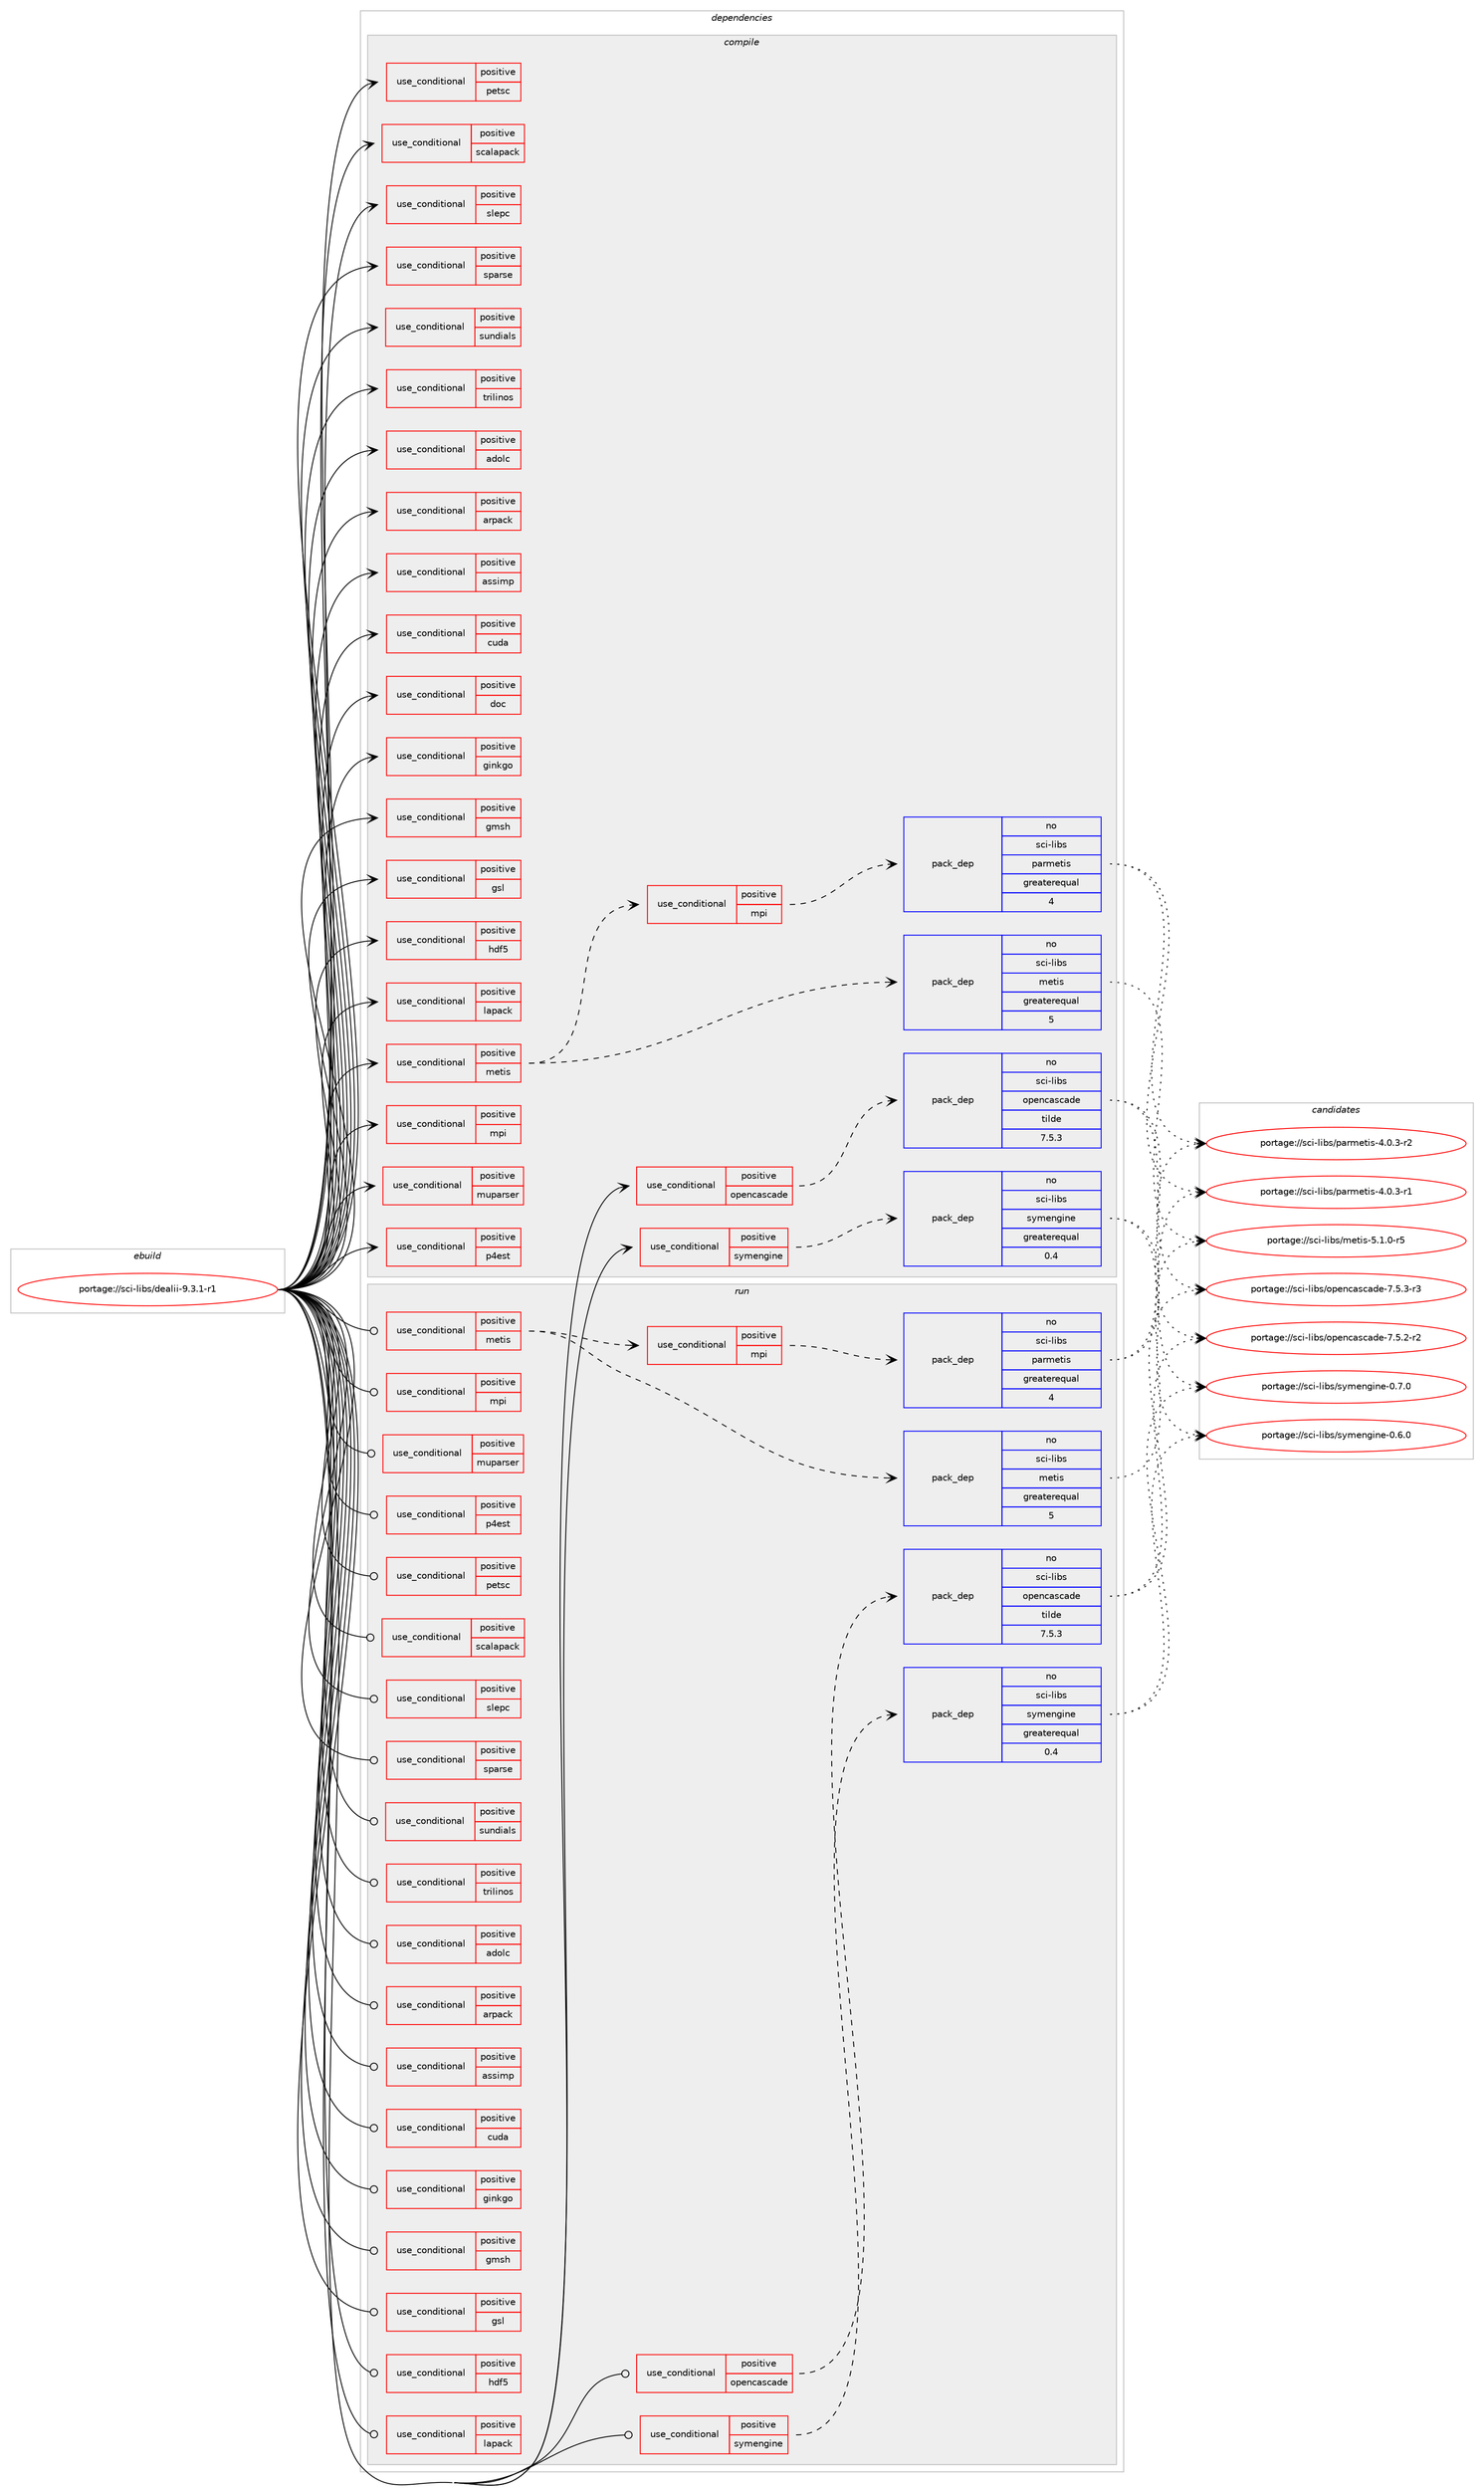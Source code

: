 digraph prolog {

# *************
# Graph options
# *************

newrank=true;
concentrate=true;
compound=true;
graph [rankdir=LR,fontname=Helvetica,fontsize=10,ranksep=1.5];#, ranksep=2.5, nodesep=0.2];
edge  [arrowhead=vee];
node  [fontname=Helvetica,fontsize=10];

# **********
# The ebuild
# **********

subgraph cluster_leftcol {
color=gray;
rank=same;
label=<<i>ebuild</i>>;
id [label="portage://sci-libs/dealii-9.3.1-r1", color=red, width=4, href="../sci-libs/dealii-9.3.1-r1.svg"];
}

# ****************
# The dependencies
# ****************

subgraph cluster_midcol {
color=gray;
label=<<i>dependencies</i>>;
subgraph cluster_compile {
fillcolor="#eeeeee";
style=filled;
label=<<i>compile</i>>;
subgraph cond73 {
dependency153 [label=<<TABLE BORDER="0" CELLBORDER="1" CELLSPACING="0" CELLPADDING="4"><TR><TD ROWSPAN="3" CELLPADDING="10">use_conditional</TD></TR><TR><TD>positive</TD></TR><TR><TD>adolc</TD></TR></TABLE>>, shape=none, color=red];
# *** BEGIN UNKNOWN DEPENDENCY TYPE (TODO) ***
# dependency153 -> package_dependency(portage://sci-libs/dealii-9.3.1-r1,install,no,sci-libs,adolc,none,[,,],[],[])
# *** END UNKNOWN DEPENDENCY TYPE (TODO) ***

}
id:e -> dependency153:w [weight=20,style="solid",arrowhead="vee"];
subgraph cond74 {
dependency154 [label=<<TABLE BORDER="0" CELLBORDER="1" CELLSPACING="0" CELLPADDING="4"><TR><TD ROWSPAN="3" CELLPADDING="10">use_conditional</TD></TR><TR><TD>positive</TD></TR><TR><TD>arpack</TD></TR></TABLE>>, shape=none, color=red];
# *** BEGIN UNKNOWN DEPENDENCY TYPE (TODO) ***
# dependency154 -> package_dependency(portage://sci-libs/dealii-9.3.1-r1,install,no,sci-libs,arpack,none,[,,],[],[use(equal(mpi),none)])
# *** END UNKNOWN DEPENDENCY TYPE (TODO) ***

}
id:e -> dependency154:w [weight=20,style="solid",arrowhead="vee"];
subgraph cond75 {
dependency155 [label=<<TABLE BORDER="0" CELLBORDER="1" CELLSPACING="0" CELLPADDING="4"><TR><TD ROWSPAN="3" CELLPADDING="10">use_conditional</TD></TR><TR><TD>positive</TD></TR><TR><TD>assimp</TD></TR></TABLE>>, shape=none, color=red];
# *** BEGIN UNKNOWN DEPENDENCY TYPE (TODO) ***
# dependency155 -> package_dependency(portage://sci-libs/dealii-9.3.1-r1,install,no,media-libs,assimp,none,[,,],[],[])
# *** END UNKNOWN DEPENDENCY TYPE (TODO) ***

}
id:e -> dependency155:w [weight=20,style="solid",arrowhead="vee"];
subgraph cond76 {
dependency156 [label=<<TABLE BORDER="0" CELLBORDER="1" CELLSPACING="0" CELLPADDING="4"><TR><TD ROWSPAN="3" CELLPADDING="10">use_conditional</TD></TR><TR><TD>positive</TD></TR><TR><TD>cuda</TD></TR></TABLE>>, shape=none, color=red];
# *** BEGIN UNKNOWN DEPENDENCY TYPE (TODO) ***
# dependency156 -> package_dependency(portage://sci-libs/dealii-9.3.1-r1,install,no,dev-util,nvidia-cuda-sdk,none,[,,],[],[])
# *** END UNKNOWN DEPENDENCY TYPE (TODO) ***

}
id:e -> dependency156:w [weight=20,style="solid",arrowhead="vee"];
subgraph cond77 {
dependency157 [label=<<TABLE BORDER="0" CELLBORDER="1" CELLSPACING="0" CELLPADDING="4"><TR><TD ROWSPAN="3" CELLPADDING="10">use_conditional</TD></TR><TR><TD>positive</TD></TR><TR><TD>doc</TD></TR></TABLE>>, shape=none, color=red];
# *** BEGIN UNKNOWN DEPENDENCY TYPE (TODO) ***
# dependency157 -> package_dependency(portage://sci-libs/dealii-9.3.1-r1,install,no,app-doc,doxygen,none,[,,],[],[use(enable(dot),none)])
# *** END UNKNOWN DEPENDENCY TYPE (TODO) ***

# *** BEGIN UNKNOWN DEPENDENCY TYPE (TODO) ***
# dependency157 -> package_dependency(portage://sci-libs/dealii-9.3.1-r1,install,no,dev-lang,perl,none,[,,],[],[])
# *** END UNKNOWN DEPENDENCY TYPE (TODO) ***

}
id:e -> dependency157:w [weight=20,style="solid",arrowhead="vee"];
subgraph cond78 {
dependency158 [label=<<TABLE BORDER="0" CELLBORDER="1" CELLSPACING="0" CELLPADDING="4"><TR><TD ROWSPAN="3" CELLPADDING="10">use_conditional</TD></TR><TR><TD>positive</TD></TR><TR><TD>ginkgo</TD></TR></TABLE>>, shape=none, color=red];
# *** BEGIN UNKNOWN DEPENDENCY TYPE (TODO) ***
# dependency158 -> package_dependency(portage://sci-libs/dealii-9.3.1-r1,install,no,sci-libs,ginkgo,none,[,,],[],[])
# *** END UNKNOWN DEPENDENCY TYPE (TODO) ***

}
id:e -> dependency158:w [weight=20,style="solid",arrowhead="vee"];
subgraph cond79 {
dependency159 [label=<<TABLE BORDER="0" CELLBORDER="1" CELLSPACING="0" CELLPADDING="4"><TR><TD ROWSPAN="3" CELLPADDING="10">use_conditional</TD></TR><TR><TD>positive</TD></TR><TR><TD>gmsh</TD></TR></TABLE>>, shape=none, color=red];
# *** BEGIN UNKNOWN DEPENDENCY TYPE (TODO) ***
# dependency159 -> package_dependency(portage://sci-libs/dealii-9.3.1-r1,install,no,sci-libs,gmsh,none,[,,],[],[])
# *** END UNKNOWN DEPENDENCY TYPE (TODO) ***

}
id:e -> dependency159:w [weight=20,style="solid",arrowhead="vee"];
subgraph cond80 {
dependency160 [label=<<TABLE BORDER="0" CELLBORDER="1" CELLSPACING="0" CELLPADDING="4"><TR><TD ROWSPAN="3" CELLPADDING="10">use_conditional</TD></TR><TR><TD>positive</TD></TR><TR><TD>gsl</TD></TR></TABLE>>, shape=none, color=red];
# *** BEGIN UNKNOWN DEPENDENCY TYPE (TODO) ***
# dependency160 -> package_dependency(portage://sci-libs/dealii-9.3.1-r1,install,no,sci-libs,gsl,none,[,,],any_same_slot,[])
# *** END UNKNOWN DEPENDENCY TYPE (TODO) ***

}
id:e -> dependency160:w [weight=20,style="solid",arrowhead="vee"];
subgraph cond81 {
dependency161 [label=<<TABLE BORDER="0" CELLBORDER="1" CELLSPACING="0" CELLPADDING="4"><TR><TD ROWSPAN="3" CELLPADDING="10">use_conditional</TD></TR><TR><TD>positive</TD></TR><TR><TD>hdf5</TD></TR></TABLE>>, shape=none, color=red];
# *** BEGIN UNKNOWN DEPENDENCY TYPE (TODO) ***
# dependency161 -> package_dependency(portage://sci-libs/dealii-9.3.1-r1,install,no,sci-libs,hdf5,none,[,,],[],[use(equal(mpi),none)])
# *** END UNKNOWN DEPENDENCY TYPE (TODO) ***

}
id:e -> dependency161:w [weight=20,style="solid",arrowhead="vee"];
subgraph cond82 {
dependency162 [label=<<TABLE BORDER="0" CELLBORDER="1" CELLSPACING="0" CELLPADDING="4"><TR><TD ROWSPAN="3" CELLPADDING="10">use_conditional</TD></TR><TR><TD>positive</TD></TR><TR><TD>lapack</TD></TR></TABLE>>, shape=none, color=red];
# *** BEGIN UNKNOWN DEPENDENCY TYPE (TODO) ***
# dependency162 -> package_dependency(portage://sci-libs/dealii-9.3.1-r1,install,no,virtual,lapack,none,[,,],[],[])
# *** END UNKNOWN DEPENDENCY TYPE (TODO) ***

}
id:e -> dependency162:w [weight=20,style="solid",arrowhead="vee"];
subgraph cond83 {
dependency163 [label=<<TABLE BORDER="0" CELLBORDER="1" CELLSPACING="0" CELLPADDING="4"><TR><TD ROWSPAN="3" CELLPADDING="10">use_conditional</TD></TR><TR><TD>positive</TD></TR><TR><TD>metis</TD></TR></TABLE>>, shape=none, color=red];
subgraph pack80 {
dependency164 [label=<<TABLE BORDER="0" CELLBORDER="1" CELLSPACING="0" CELLPADDING="4" WIDTH="220"><TR><TD ROWSPAN="6" CELLPADDING="30">pack_dep</TD></TR><TR><TD WIDTH="110">no</TD></TR><TR><TD>sci-libs</TD></TR><TR><TD>metis</TD></TR><TR><TD>greaterequal</TD></TR><TR><TD>5</TD></TR></TABLE>>, shape=none, color=blue];
}
dependency163:e -> dependency164:w [weight=20,style="dashed",arrowhead="vee"];
subgraph cond84 {
dependency165 [label=<<TABLE BORDER="0" CELLBORDER="1" CELLSPACING="0" CELLPADDING="4"><TR><TD ROWSPAN="3" CELLPADDING="10">use_conditional</TD></TR><TR><TD>positive</TD></TR><TR><TD>mpi</TD></TR></TABLE>>, shape=none, color=red];
subgraph pack81 {
dependency166 [label=<<TABLE BORDER="0" CELLBORDER="1" CELLSPACING="0" CELLPADDING="4" WIDTH="220"><TR><TD ROWSPAN="6" CELLPADDING="30">pack_dep</TD></TR><TR><TD WIDTH="110">no</TD></TR><TR><TD>sci-libs</TD></TR><TR><TD>parmetis</TD></TR><TR><TD>greaterequal</TD></TR><TR><TD>4</TD></TR></TABLE>>, shape=none, color=blue];
}
dependency165:e -> dependency166:w [weight=20,style="dashed",arrowhead="vee"];
}
dependency163:e -> dependency165:w [weight=20,style="dashed",arrowhead="vee"];
}
id:e -> dependency163:w [weight=20,style="solid",arrowhead="vee"];
subgraph cond85 {
dependency167 [label=<<TABLE BORDER="0" CELLBORDER="1" CELLSPACING="0" CELLPADDING="4"><TR><TD ROWSPAN="3" CELLPADDING="10">use_conditional</TD></TR><TR><TD>positive</TD></TR><TR><TD>mpi</TD></TR></TABLE>>, shape=none, color=red];
# *** BEGIN UNKNOWN DEPENDENCY TYPE (TODO) ***
# dependency167 -> package_dependency(portage://sci-libs/dealii-9.3.1-r1,install,no,virtual,mpi,none,[,,],[],[use(enable(cxx),none)])
# *** END UNKNOWN DEPENDENCY TYPE (TODO) ***

}
id:e -> dependency167:w [weight=20,style="solid",arrowhead="vee"];
subgraph cond86 {
dependency168 [label=<<TABLE BORDER="0" CELLBORDER="1" CELLSPACING="0" CELLPADDING="4"><TR><TD ROWSPAN="3" CELLPADDING="10">use_conditional</TD></TR><TR><TD>positive</TD></TR><TR><TD>muparser</TD></TR></TABLE>>, shape=none, color=red];
# *** BEGIN UNKNOWN DEPENDENCY TYPE (TODO) ***
# dependency168 -> package_dependency(portage://sci-libs/dealii-9.3.1-r1,install,no,dev-cpp,muParser,none,[,,],[],[])
# *** END UNKNOWN DEPENDENCY TYPE (TODO) ***

}
id:e -> dependency168:w [weight=20,style="solid",arrowhead="vee"];
subgraph cond87 {
dependency169 [label=<<TABLE BORDER="0" CELLBORDER="1" CELLSPACING="0" CELLPADDING="4"><TR><TD ROWSPAN="3" CELLPADDING="10">use_conditional</TD></TR><TR><TD>positive</TD></TR><TR><TD>opencascade</TD></TR></TABLE>>, shape=none, color=red];
subgraph pack82 {
dependency170 [label=<<TABLE BORDER="0" CELLBORDER="1" CELLSPACING="0" CELLPADDING="4" WIDTH="220"><TR><TD ROWSPAN="6" CELLPADDING="30">pack_dep</TD></TR><TR><TD WIDTH="110">no</TD></TR><TR><TD>sci-libs</TD></TR><TR><TD>opencascade</TD></TR><TR><TD>tilde</TD></TR><TR><TD>7.5.3</TD></TR></TABLE>>, shape=none, color=blue];
}
dependency169:e -> dependency170:w [weight=20,style="dashed",arrowhead="vee"];
}
id:e -> dependency169:w [weight=20,style="solid",arrowhead="vee"];
subgraph cond88 {
dependency171 [label=<<TABLE BORDER="0" CELLBORDER="1" CELLSPACING="0" CELLPADDING="4"><TR><TD ROWSPAN="3" CELLPADDING="10">use_conditional</TD></TR><TR><TD>positive</TD></TR><TR><TD>p4est</TD></TR></TABLE>>, shape=none, color=red];
# *** BEGIN UNKNOWN DEPENDENCY TYPE (TODO) ***
# dependency171 -> package_dependency(portage://sci-libs/dealii-9.3.1-r1,install,no,sci-libs,p4est,none,[,,],[],[use(enable(mpi),none)])
# *** END UNKNOWN DEPENDENCY TYPE (TODO) ***

}
id:e -> dependency171:w [weight=20,style="solid",arrowhead="vee"];
subgraph cond89 {
dependency172 [label=<<TABLE BORDER="0" CELLBORDER="1" CELLSPACING="0" CELLPADDING="4"><TR><TD ROWSPAN="3" CELLPADDING="10">use_conditional</TD></TR><TR><TD>positive</TD></TR><TR><TD>petsc</TD></TR></TABLE>>, shape=none, color=red];
# *** BEGIN UNKNOWN DEPENDENCY TYPE (TODO) ***
# dependency172 -> package_dependency(portage://sci-libs/dealii-9.3.1-r1,install,no,sci-mathematics,petsc,none,[,,],[],[use(equal(mpi),none)])
# *** END UNKNOWN DEPENDENCY TYPE (TODO) ***

}
id:e -> dependency172:w [weight=20,style="solid",arrowhead="vee"];
subgraph cond90 {
dependency173 [label=<<TABLE BORDER="0" CELLBORDER="1" CELLSPACING="0" CELLPADDING="4"><TR><TD ROWSPAN="3" CELLPADDING="10">use_conditional</TD></TR><TR><TD>positive</TD></TR><TR><TD>scalapack</TD></TR></TABLE>>, shape=none, color=red];
# *** BEGIN UNKNOWN DEPENDENCY TYPE (TODO) ***
# dependency173 -> package_dependency(portage://sci-libs/dealii-9.3.1-r1,install,no,sci-libs,scalapack,none,[,,],[],[])
# *** END UNKNOWN DEPENDENCY TYPE (TODO) ***

}
id:e -> dependency173:w [weight=20,style="solid",arrowhead="vee"];
subgraph cond91 {
dependency174 [label=<<TABLE BORDER="0" CELLBORDER="1" CELLSPACING="0" CELLPADDING="4"><TR><TD ROWSPAN="3" CELLPADDING="10">use_conditional</TD></TR><TR><TD>positive</TD></TR><TR><TD>slepc</TD></TR></TABLE>>, shape=none, color=red];
# *** BEGIN UNKNOWN DEPENDENCY TYPE (TODO) ***
# dependency174 -> package_dependency(portage://sci-libs/dealii-9.3.1-r1,install,no,sci-mathematics,slepc,none,[,,],[],[use(equal(mpi),none)])
# *** END UNKNOWN DEPENDENCY TYPE (TODO) ***

}
id:e -> dependency174:w [weight=20,style="solid",arrowhead="vee"];
subgraph cond92 {
dependency175 [label=<<TABLE BORDER="0" CELLBORDER="1" CELLSPACING="0" CELLPADDING="4"><TR><TD ROWSPAN="3" CELLPADDING="10">use_conditional</TD></TR><TR><TD>positive</TD></TR><TR><TD>sparse</TD></TR></TABLE>>, shape=none, color=red];
# *** BEGIN UNKNOWN DEPENDENCY TYPE (TODO) ***
# dependency175 -> package_dependency(portage://sci-libs/dealii-9.3.1-r1,install,no,sci-libs,umfpack,none,[,,],[],[])
# *** END UNKNOWN DEPENDENCY TYPE (TODO) ***

}
id:e -> dependency175:w [weight=20,style="solid",arrowhead="vee"];
subgraph cond93 {
dependency176 [label=<<TABLE BORDER="0" CELLBORDER="1" CELLSPACING="0" CELLPADDING="4"><TR><TD ROWSPAN="3" CELLPADDING="10">use_conditional</TD></TR><TR><TD>positive</TD></TR><TR><TD>sundials</TD></TR></TABLE>>, shape=none, color=red];
# *** BEGIN UNKNOWN DEPENDENCY TYPE (TODO) ***
# dependency176 -> package_dependency(portage://sci-libs/dealii-9.3.1-r1,install,no,sci-libs,sundials,none,[,,],any_same_slot,[])
# *** END UNKNOWN DEPENDENCY TYPE (TODO) ***

}
id:e -> dependency176:w [weight=20,style="solid",arrowhead="vee"];
subgraph cond94 {
dependency177 [label=<<TABLE BORDER="0" CELLBORDER="1" CELLSPACING="0" CELLPADDING="4"><TR><TD ROWSPAN="3" CELLPADDING="10">use_conditional</TD></TR><TR><TD>positive</TD></TR><TR><TD>symengine</TD></TR></TABLE>>, shape=none, color=red];
subgraph pack83 {
dependency178 [label=<<TABLE BORDER="0" CELLBORDER="1" CELLSPACING="0" CELLPADDING="4" WIDTH="220"><TR><TD ROWSPAN="6" CELLPADDING="30">pack_dep</TD></TR><TR><TD WIDTH="110">no</TD></TR><TR><TD>sci-libs</TD></TR><TR><TD>symengine</TD></TR><TR><TD>greaterequal</TD></TR><TR><TD>0.4</TD></TR></TABLE>>, shape=none, color=blue];
}
dependency177:e -> dependency178:w [weight=20,style="dashed",arrowhead="vee"];
}
id:e -> dependency177:w [weight=20,style="solid",arrowhead="vee"];
subgraph cond95 {
dependency179 [label=<<TABLE BORDER="0" CELLBORDER="1" CELLSPACING="0" CELLPADDING="4"><TR><TD ROWSPAN="3" CELLPADDING="10">use_conditional</TD></TR><TR><TD>positive</TD></TR><TR><TD>trilinos</TD></TR></TABLE>>, shape=none, color=red];
# *** BEGIN UNKNOWN DEPENDENCY TYPE (TODO) ***
# dependency179 -> package_dependency(portage://sci-libs/dealii-9.3.1-r1,install,no,sci-libs,trilinos,none,[,,],[],[])
# *** END UNKNOWN DEPENDENCY TYPE (TODO) ***

}
id:e -> dependency179:w [weight=20,style="solid",arrowhead="vee"];
# *** BEGIN UNKNOWN DEPENDENCY TYPE (TODO) ***
# id -> package_dependency(portage://sci-libs/dealii-9.3.1-r1,install,no,app-arch,bzip2,none,[,,],[],[])
# *** END UNKNOWN DEPENDENCY TYPE (TODO) ***

# *** BEGIN UNKNOWN DEPENDENCY TYPE (TODO) ***
# id -> package_dependency(portage://sci-libs/dealii-9.3.1-r1,install,no,dev-cpp,tbb,none,[,,],any_same_slot,[])
# *** END UNKNOWN DEPENDENCY TYPE (TODO) ***

# *** BEGIN UNKNOWN DEPENDENCY TYPE (TODO) ***
# id -> package_dependency(portage://sci-libs/dealii-9.3.1-r1,install,no,dev-libs,boost,none,[,,],any_same_slot,[])
# *** END UNKNOWN DEPENDENCY TYPE (TODO) ***

# *** BEGIN UNKNOWN DEPENDENCY TYPE (TODO) ***
# id -> package_dependency(portage://sci-libs/dealii-9.3.1-r1,install,no,sys-libs,zlib,none,[,,],[],[])
# *** END UNKNOWN DEPENDENCY TYPE (TODO) ***

# *** BEGIN UNKNOWN DEPENDENCY TYPE (TODO) ***
# id -> package_dependency(portage://sci-libs/dealii-9.3.1-r1,install,no,virtual,pkgconfig,none,[,,],[],[])
# *** END UNKNOWN DEPENDENCY TYPE (TODO) ***

}
subgraph cluster_compileandrun {
fillcolor="#eeeeee";
style=filled;
label=<<i>compile and run</i>>;
}
subgraph cluster_run {
fillcolor="#eeeeee";
style=filled;
label=<<i>run</i>>;
subgraph cond96 {
dependency180 [label=<<TABLE BORDER="0" CELLBORDER="1" CELLSPACING="0" CELLPADDING="4"><TR><TD ROWSPAN="3" CELLPADDING="10">use_conditional</TD></TR><TR><TD>positive</TD></TR><TR><TD>adolc</TD></TR></TABLE>>, shape=none, color=red];
# *** BEGIN UNKNOWN DEPENDENCY TYPE (TODO) ***
# dependency180 -> package_dependency(portage://sci-libs/dealii-9.3.1-r1,run,no,sci-libs,adolc,none,[,,],[],[])
# *** END UNKNOWN DEPENDENCY TYPE (TODO) ***

}
id:e -> dependency180:w [weight=20,style="solid",arrowhead="odot"];
subgraph cond97 {
dependency181 [label=<<TABLE BORDER="0" CELLBORDER="1" CELLSPACING="0" CELLPADDING="4"><TR><TD ROWSPAN="3" CELLPADDING="10">use_conditional</TD></TR><TR><TD>positive</TD></TR><TR><TD>arpack</TD></TR></TABLE>>, shape=none, color=red];
# *** BEGIN UNKNOWN DEPENDENCY TYPE (TODO) ***
# dependency181 -> package_dependency(portage://sci-libs/dealii-9.3.1-r1,run,no,sci-libs,arpack,none,[,,],[],[use(equal(mpi),none)])
# *** END UNKNOWN DEPENDENCY TYPE (TODO) ***

}
id:e -> dependency181:w [weight=20,style="solid",arrowhead="odot"];
subgraph cond98 {
dependency182 [label=<<TABLE BORDER="0" CELLBORDER="1" CELLSPACING="0" CELLPADDING="4"><TR><TD ROWSPAN="3" CELLPADDING="10">use_conditional</TD></TR><TR><TD>positive</TD></TR><TR><TD>assimp</TD></TR></TABLE>>, shape=none, color=red];
# *** BEGIN UNKNOWN DEPENDENCY TYPE (TODO) ***
# dependency182 -> package_dependency(portage://sci-libs/dealii-9.3.1-r1,run,no,media-libs,assimp,none,[,,],[],[])
# *** END UNKNOWN DEPENDENCY TYPE (TODO) ***

}
id:e -> dependency182:w [weight=20,style="solid",arrowhead="odot"];
subgraph cond99 {
dependency183 [label=<<TABLE BORDER="0" CELLBORDER="1" CELLSPACING="0" CELLPADDING="4"><TR><TD ROWSPAN="3" CELLPADDING="10">use_conditional</TD></TR><TR><TD>positive</TD></TR><TR><TD>cuda</TD></TR></TABLE>>, shape=none, color=red];
# *** BEGIN UNKNOWN DEPENDENCY TYPE (TODO) ***
# dependency183 -> package_dependency(portage://sci-libs/dealii-9.3.1-r1,run,no,dev-util,nvidia-cuda-sdk,none,[,,],[],[])
# *** END UNKNOWN DEPENDENCY TYPE (TODO) ***

}
id:e -> dependency183:w [weight=20,style="solid",arrowhead="odot"];
subgraph cond100 {
dependency184 [label=<<TABLE BORDER="0" CELLBORDER="1" CELLSPACING="0" CELLPADDING="4"><TR><TD ROWSPAN="3" CELLPADDING="10">use_conditional</TD></TR><TR><TD>positive</TD></TR><TR><TD>ginkgo</TD></TR></TABLE>>, shape=none, color=red];
# *** BEGIN UNKNOWN DEPENDENCY TYPE (TODO) ***
# dependency184 -> package_dependency(portage://sci-libs/dealii-9.3.1-r1,run,no,sci-libs,ginkgo,none,[,,],[],[])
# *** END UNKNOWN DEPENDENCY TYPE (TODO) ***

}
id:e -> dependency184:w [weight=20,style="solid",arrowhead="odot"];
subgraph cond101 {
dependency185 [label=<<TABLE BORDER="0" CELLBORDER="1" CELLSPACING="0" CELLPADDING="4"><TR><TD ROWSPAN="3" CELLPADDING="10">use_conditional</TD></TR><TR><TD>positive</TD></TR><TR><TD>gmsh</TD></TR></TABLE>>, shape=none, color=red];
# *** BEGIN UNKNOWN DEPENDENCY TYPE (TODO) ***
# dependency185 -> package_dependency(portage://sci-libs/dealii-9.3.1-r1,run,no,sci-libs,gmsh,none,[,,],[],[])
# *** END UNKNOWN DEPENDENCY TYPE (TODO) ***

}
id:e -> dependency185:w [weight=20,style="solid",arrowhead="odot"];
subgraph cond102 {
dependency186 [label=<<TABLE BORDER="0" CELLBORDER="1" CELLSPACING="0" CELLPADDING="4"><TR><TD ROWSPAN="3" CELLPADDING="10">use_conditional</TD></TR><TR><TD>positive</TD></TR><TR><TD>gsl</TD></TR></TABLE>>, shape=none, color=red];
# *** BEGIN UNKNOWN DEPENDENCY TYPE (TODO) ***
# dependency186 -> package_dependency(portage://sci-libs/dealii-9.3.1-r1,run,no,sci-libs,gsl,none,[,,],any_same_slot,[])
# *** END UNKNOWN DEPENDENCY TYPE (TODO) ***

}
id:e -> dependency186:w [weight=20,style="solid",arrowhead="odot"];
subgraph cond103 {
dependency187 [label=<<TABLE BORDER="0" CELLBORDER="1" CELLSPACING="0" CELLPADDING="4"><TR><TD ROWSPAN="3" CELLPADDING="10">use_conditional</TD></TR><TR><TD>positive</TD></TR><TR><TD>hdf5</TD></TR></TABLE>>, shape=none, color=red];
# *** BEGIN UNKNOWN DEPENDENCY TYPE (TODO) ***
# dependency187 -> package_dependency(portage://sci-libs/dealii-9.3.1-r1,run,no,sci-libs,hdf5,none,[,,],[],[use(equal(mpi),none)])
# *** END UNKNOWN DEPENDENCY TYPE (TODO) ***

}
id:e -> dependency187:w [weight=20,style="solid",arrowhead="odot"];
subgraph cond104 {
dependency188 [label=<<TABLE BORDER="0" CELLBORDER="1" CELLSPACING="0" CELLPADDING="4"><TR><TD ROWSPAN="3" CELLPADDING="10">use_conditional</TD></TR><TR><TD>positive</TD></TR><TR><TD>lapack</TD></TR></TABLE>>, shape=none, color=red];
# *** BEGIN UNKNOWN DEPENDENCY TYPE (TODO) ***
# dependency188 -> package_dependency(portage://sci-libs/dealii-9.3.1-r1,run,no,virtual,lapack,none,[,,],[],[])
# *** END UNKNOWN DEPENDENCY TYPE (TODO) ***

}
id:e -> dependency188:w [weight=20,style="solid",arrowhead="odot"];
subgraph cond105 {
dependency189 [label=<<TABLE BORDER="0" CELLBORDER="1" CELLSPACING="0" CELLPADDING="4"><TR><TD ROWSPAN="3" CELLPADDING="10">use_conditional</TD></TR><TR><TD>positive</TD></TR><TR><TD>metis</TD></TR></TABLE>>, shape=none, color=red];
subgraph pack84 {
dependency190 [label=<<TABLE BORDER="0" CELLBORDER="1" CELLSPACING="0" CELLPADDING="4" WIDTH="220"><TR><TD ROWSPAN="6" CELLPADDING="30">pack_dep</TD></TR><TR><TD WIDTH="110">no</TD></TR><TR><TD>sci-libs</TD></TR><TR><TD>metis</TD></TR><TR><TD>greaterequal</TD></TR><TR><TD>5</TD></TR></TABLE>>, shape=none, color=blue];
}
dependency189:e -> dependency190:w [weight=20,style="dashed",arrowhead="vee"];
subgraph cond106 {
dependency191 [label=<<TABLE BORDER="0" CELLBORDER="1" CELLSPACING="0" CELLPADDING="4"><TR><TD ROWSPAN="3" CELLPADDING="10">use_conditional</TD></TR><TR><TD>positive</TD></TR><TR><TD>mpi</TD></TR></TABLE>>, shape=none, color=red];
subgraph pack85 {
dependency192 [label=<<TABLE BORDER="0" CELLBORDER="1" CELLSPACING="0" CELLPADDING="4" WIDTH="220"><TR><TD ROWSPAN="6" CELLPADDING="30">pack_dep</TD></TR><TR><TD WIDTH="110">no</TD></TR><TR><TD>sci-libs</TD></TR><TR><TD>parmetis</TD></TR><TR><TD>greaterequal</TD></TR><TR><TD>4</TD></TR></TABLE>>, shape=none, color=blue];
}
dependency191:e -> dependency192:w [weight=20,style="dashed",arrowhead="vee"];
}
dependency189:e -> dependency191:w [weight=20,style="dashed",arrowhead="vee"];
}
id:e -> dependency189:w [weight=20,style="solid",arrowhead="odot"];
subgraph cond107 {
dependency193 [label=<<TABLE BORDER="0" CELLBORDER="1" CELLSPACING="0" CELLPADDING="4"><TR><TD ROWSPAN="3" CELLPADDING="10">use_conditional</TD></TR><TR><TD>positive</TD></TR><TR><TD>mpi</TD></TR></TABLE>>, shape=none, color=red];
# *** BEGIN UNKNOWN DEPENDENCY TYPE (TODO) ***
# dependency193 -> package_dependency(portage://sci-libs/dealii-9.3.1-r1,run,no,virtual,mpi,none,[,,],[],[use(enable(cxx),none)])
# *** END UNKNOWN DEPENDENCY TYPE (TODO) ***

}
id:e -> dependency193:w [weight=20,style="solid",arrowhead="odot"];
subgraph cond108 {
dependency194 [label=<<TABLE BORDER="0" CELLBORDER="1" CELLSPACING="0" CELLPADDING="4"><TR><TD ROWSPAN="3" CELLPADDING="10">use_conditional</TD></TR><TR><TD>positive</TD></TR><TR><TD>muparser</TD></TR></TABLE>>, shape=none, color=red];
# *** BEGIN UNKNOWN DEPENDENCY TYPE (TODO) ***
# dependency194 -> package_dependency(portage://sci-libs/dealii-9.3.1-r1,run,no,dev-cpp,muParser,none,[,,],[],[])
# *** END UNKNOWN DEPENDENCY TYPE (TODO) ***

}
id:e -> dependency194:w [weight=20,style="solid",arrowhead="odot"];
subgraph cond109 {
dependency195 [label=<<TABLE BORDER="0" CELLBORDER="1" CELLSPACING="0" CELLPADDING="4"><TR><TD ROWSPAN="3" CELLPADDING="10">use_conditional</TD></TR><TR><TD>positive</TD></TR><TR><TD>opencascade</TD></TR></TABLE>>, shape=none, color=red];
subgraph pack86 {
dependency196 [label=<<TABLE BORDER="0" CELLBORDER="1" CELLSPACING="0" CELLPADDING="4" WIDTH="220"><TR><TD ROWSPAN="6" CELLPADDING="30">pack_dep</TD></TR><TR><TD WIDTH="110">no</TD></TR><TR><TD>sci-libs</TD></TR><TR><TD>opencascade</TD></TR><TR><TD>tilde</TD></TR><TR><TD>7.5.3</TD></TR></TABLE>>, shape=none, color=blue];
}
dependency195:e -> dependency196:w [weight=20,style="dashed",arrowhead="vee"];
}
id:e -> dependency195:w [weight=20,style="solid",arrowhead="odot"];
subgraph cond110 {
dependency197 [label=<<TABLE BORDER="0" CELLBORDER="1" CELLSPACING="0" CELLPADDING="4"><TR><TD ROWSPAN="3" CELLPADDING="10">use_conditional</TD></TR><TR><TD>positive</TD></TR><TR><TD>p4est</TD></TR></TABLE>>, shape=none, color=red];
# *** BEGIN UNKNOWN DEPENDENCY TYPE (TODO) ***
# dependency197 -> package_dependency(portage://sci-libs/dealii-9.3.1-r1,run,no,sci-libs,p4est,none,[,,],[],[use(enable(mpi),none)])
# *** END UNKNOWN DEPENDENCY TYPE (TODO) ***

}
id:e -> dependency197:w [weight=20,style="solid",arrowhead="odot"];
subgraph cond111 {
dependency198 [label=<<TABLE BORDER="0" CELLBORDER="1" CELLSPACING="0" CELLPADDING="4"><TR><TD ROWSPAN="3" CELLPADDING="10">use_conditional</TD></TR><TR><TD>positive</TD></TR><TR><TD>petsc</TD></TR></TABLE>>, shape=none, color=red];
# *** BEGIN UNKNOWN DEPENDENCY TYPE (TODO) ***
# dependency198 -> package_dependency(portage://sci-libs/dealii-9.3.1-r1,run,no,sci-mathematics,petsc,none,[,,],[],[use(equal(mpi),none)])
# *** END UNKNOWN DEPENDENCY TYPE (TODO) ***

}
id:e -> dependency198:w [weight=20,style="solid",arrowhead="odot"];
subgraph cond112 {
dependency199 [label=<<TABLE BORDER="0" CELLBORDER="1" CELLSPACING="0" CELLPADDING="4"><TR><TD ROWSPAN="3" CELLPADDING="10">use_conditional</TD></TR><TR><TD>positive</TD></TR><TR><TD>scalapack</TD></TR></TABLE>>, shape=none, color=red];
# *** BEGIN UNKNOWN DEPENDENCY TYPE (TODO) ***
# dependency199 -> package_dependency(portage://sci-libs/dealii-9.3.1-r1,run,no,sci-libs,scalapack,none,[,,],[],[])
# *** END UNKNOWN DEPENDENCY TYPE (TODO) ***

}
id:e -> dependency199:w [weight=20,style="solid",arrowhead="odot"];
subgraph cond113 {
dependency200 [label=<<TABLE BORDER="0" CELLBORDER="1" CELLSPACING="0" CELLPADDING="4"><TR><TD ROWSPAN="3" CELLPADDING="10">use_conditional</TD></TR><TR><TD>positive</TD></TR><TR><TD>slepc</TD></TR></TABLE>>, shape=none, color=red];
# *** BEGIN UNKNOWN DEPENDENCY TYPE (TODO) ***
# dependency200 -> package_dependency(portage://sci-libs/dealii-9.3.1-r1,run,no,sci-mathematics,slepc,none,[,,],[],[use(equal(mpi),none)])
# *** END UNKNOWN DEPENDENCY TYPE (TODO) ***

}
id:e -> dependency200:w [weight=20,style="solid",arrowhead="odot"];
subgraph cond114 {
dependency201 [label=<<TABLE BORDER="0" CELLBORDER="1" CELLSPACING="0" CELLPADDING="4"><TR><TD ROWSPAN="3" CELLPADDING="10">use_conditional</TD></TR><TR><TD>positive</TD></TR><TR><TD>sparse</TD></TR></TABLE>>, shape=none, color=red];
# *** BEGIN UNKNOWN DEPENDENCY TYPE (TODO) ***
# dependency201 -> package_dependency(portage://sci-libs/dealii-9.3.1-r1,run,no,sci-libs,umfpack,none,[,,],[],[])
# *** END UNKNOWN DEPENDENCY TYPE (TODO) ***

}
id:e -> dependency201:w [weight=20,style="solid",arrowhead="odot"];
subgraph cond115 {
dependency202 [label=<<TABLE BORDER="0" CELLBORDER="1" CELLSPACING="0" CELLPADDING="4"><TR><TD ROWSPAN="3" CELLPADDING="10">use_conditional</TD></TR><TR><TD>positive</TD></TR><TR><TD>sundials</TD></TR></TABLE>>, shape=none, color=red];
# *** BEGIN UNKNOWN DEPENDENCY TYPE (TODO) ***
# dependency202 -> package_dependency(portage://sci-libs/dealii-9.3.1-r1,run,no,sci-libs,sundials,none,[,,],any_same_slot,[])
# *** END UNKNOWN DEPENDENCY TYPE (TODO) ***

}
id:e -> dependency202:w [weight=20,style="solid",arrowhead="odot"];
subgraph cond116 {
dependency203 [label=<<TABLE BORDER="0" CELLBORDER="1" CELLSPACING="0" CELLPADDING="4"><TR><TD ROWSPAN="3" CELLPADDING="10">use_conditional</TD></TR><TR><TD>positive</TD></TR><TR><TD>symengine</TD></TR></TABLE>>, shape=none, color=red];
subgraph pack87 {
dependency204 [label=<<TABLE BORDER="0" CELLBORDER="1" CELLSPACING="0" CELLPADDING="4" WIDTH="220"><TR><TD ROWSPAN="6" CELLPADDING="30">pack_dep</TD></TR><TR><TD WIDTH="110">no</TD></TR><TR><TD>sci-libs</TD></TR><TR><TD>symengine</TD></TR><TR><TD>greaterequal</TD></TR><TR><TD>0.4</TD></TR></TABLE>>, shape=none, color=blue];
}
dependency203:e -> dependency204:w [weight=20,style="dashed",arrowhead="vee"];
}
id:e -> dependency203:w [weight=20,style="solid",arrowhead="odot"];
subgraph cond117 {
dependency205 [label=<<TABLE BORDER="0" CELLBORDER="1" CELLSPACING="0" CELLPADDING="4"><TR><TD ROWSPAN="3" CELLPADDING="10">use_conditional</TD></TR><TR><TD>positive</TD></TR><TR><TD>trilinos</TD></TR></TABLE>>, shape=none, color=red];
# *** BEGIN UNKNOWN DEPENDENCY TYPE (TODO) ***
# dependency205 -> package_dependency(portage://sci-libs/dealii-9.3.1-r1,run,no,sci-libs,trilinos,none,[,,],[],[])
# *** END UNKNOWN DEPENDENCY TYPE (TODO) ***

}
id:e -> dependency205:w [weight=20,style="solid",arrowhead="odot"];
# *** BEGIN UNKNOWN DEPENDENCY TYPE (TODO) ***
# id -> package_dependency(portage://sci-libs/dealii-9.3.1-r1,run,no,app-arch,bzip2,none,[,,],[],[])
# *** END UNKNOWN DEPENDENCY TYPE (TODO) ***

# *** BEGIN UNKNOWN DEPENDENCY TYPE (TODO) ***
# id -> package_dependency(portage://sci-libs/dealii-9.3.1-r1,run,no,dev-cpp,tbb,none,[,,],any_same_slot,[])
# *** END UNKNOWN DEPENDENCY TYPE (TODO) ***

# *** BEGIN UNKNOWN DEPENDENCY TYPE (TODO) ***
# id -> package_dependency(portage://sci-libs/dealii-9.3.1-r1,run,no,dev-libs,boost,none,[,,],any_same_slot,[])
# *** END UNKNOWN DEPENDENCY TYPE (TODO) ***

# *** BEGIN UNKNOWN DEPENDENCY TYPE (TODO) ***
# id -> package_dependency(portage://sci-libs/dealii-9.3.1-r1,run,no,sys-libs,zlib,none,[,,],[],[])
# *** END UNKNOWN DEPENDENCY TYPE (TODO) ***

}
}

# **************
# The candidates
# **************

subgraph cluster_choices {
rank=same;
color=gray;
label=<<i>candidates</i>>;

subgraph choice80 {
color=black;
nodesep=1;
choice115991054510810598115471091011161051154553464946484511453 [label="portage://sci-libs/metis-5.1.0-r5", color=red, width=4,href="../sci-libs/metis-5.1.0-r5.svg"];
dependency164:e -> choice115991054510810598115471091011161051154553464946484511453:w [style=dotted,weight="100"];
}
subgraph choice81 {
color=black;
nodesep=1;
choice11599105451081059811547112971141091011161051154552464846514511449 [label="portage://sci-libs/parmetis-4.0.3-r1", color=red, width=4,href="../sci-libs/parmetis-4.0.3-r1.svg"];
choice11599105451081059811547112971141091011161051154552464846514511450 [label="portage://sci-libs/parmetis-4.0.3-r2", color=red, width=4,href="../sci-libs/parmetis-4.0.3-r2.svg"];
dependency166:e -> choice11599105451081059811547112971141091011161051154552464846514511449:w [style=dotted,weight="100"];
dependency166:e -> choice11599105451081059811547112971141091011161051154552464846514511450:w [style=dotted,weight="100"];
}
subgraph choice82 {
color=black;
nodesep=1;
choice11599105451081059811547111112101110999711599971001014555465346504511450 [label="portage://sci-libs/opencascade-7.5.2-r2", color=red, width=4,href="../sci-libs/opencascade-7.5.2-r2.svg"];
choice11599105451081059811547111112101110999711599971001014555465346514511451 [label="portage://sci-libs/opencascade-7.5.3-r3", color=red, width=4,href="../sci-libs/opencascade-7.5.3-r3.svg"];
dependency170:e -> choice11599105451081059811547111112101110999711599971001014555465346504511450:w [style=dotted,weight="100"];
dependency170:e -> choice11599105451081059811547111112101110999711599971001014555465346514511451:w [style=dotted,weight="100"];
}
subgraph choice83 {
color=black;
nodesep=1;
choice11599105451081059811547115121109101110103105110101454846544648 [label="portage://sci-libs/symengine-0.6.0", color=red, width=4,href="../sci-libs/symengine-0.6.0.svg"];
choice11599105451081059811547115121109101110103105110101454846554648 [label="portage://sci-libs/symengine-0.7.0", color=red, width=4,href="../sci-libs/symengine-0.7.0.svg"];
dependency178:e -> choice11599105451081059811547115121109101110103105110101454846544648:w [style=dotted,weight="100"];
dependency178:e -> choice11599105451081059811547115121109101110103105110101454846554648:w [style=dotted,weight="100"];
}
subgraph choice84 {
color=black;
nodesep=1;
choice115991054510810598115471091011161051154553464946484511453 [label="portage://sci-libs/metis-5.1.0-r5", color=red, width=4,href="../sci-libs/metis-5.1.0-r5.svg"];
dependency190:e -> choice115991054510810598115471091011161051154553464946484511453:w [style=dotted,weight="100"];
}
subgraph choice85 {
color=black;
nodesep=1;
choice11599105451081059811547112971141091011161051154552464846514511449 [label="portage://sci-libs/parmetis-4.0.3-r1", color=red, width=4,href="../sci-libs/parmetis-4.0.3-r1.svg"];
choice11599105451081059811547112971141091011161051154552464846514511450 [label="portage://sci-libs/parmetis-4.0.3-r2", color=red, width=4,href="../sci-libs/parmetis-4.0.3-r2.svg"];
dependency192:e -> choice11599105451081059811547112971141091011161051154552464846514511449:w [style=dotted,weight="100"];
dependency192:e -> choice11599105451081059811547112971141091011161051154552464846514511450:w [style=dotted,weight="100"];
}
subgraph choice86 {
color=black;
nodesep=1;
choice11599105451081059811547111112101110999711599971001014555465346504511450 [label="portage://sci-libs/opencascade-7.5.2-r2", color=red, width=4,href="../sci-libs/opencascade-7.5.2-r2.svg"];
choice11599105451081059811547111112101110999711599971001014555465346514511451 [label="portage://sci-libs/opencascade-7.5.3-r3", color=red, width=4,href="../sci-libs/opencascade-7.5.3-r3.svg"];
dependency196:e -> choice11599105451081059811547111112101110999711599971001014555465346504511450:w [style=dotted,weight="100"];
dependency196:e -> choice11599105451081059811547111112101110999711599971001014555465346514511451:w [style=dotted,weight="100"];
}
subgraph choice87 {
color=black;
nodesep=1;
choice11599105451081059811547115121109101110103105110101454846544648 [label="portage://sci-libs/symengine-0.6.0", color=red, width=4,href="../sci-libs/symengine-0.6.0.svg"];
choice11599105451081059811547115121109101110103105110101454846554648 [label="portage://sci-libs/symengine-0.7.0", color=red, width=4,href="../sci-libs/symengine-0.7.0.svg"];
dependency204:e -> choice11599105451081059811547115121109101110103105110101454846544648:w [style=dotted,weight="100"];
dependency204:e -> choice11599105451081059811547115121109101110103105110101454846554648:w [style=dotted,weight="100"];
}
}

}
